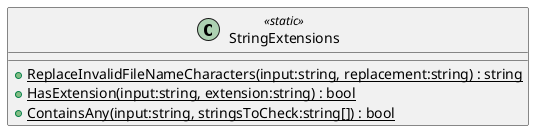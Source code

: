 @startuml
class StringExtensions <<static>> {
    + {static} ReplaceInvalidFileNameCharacters(input:string, replacement:string) : string
    + {static} HasExtension(input:string, extension:string) : bool
    + {static} ContainsAny(input:string, stringsToCheck:string[]) : bool
}
@enduml

